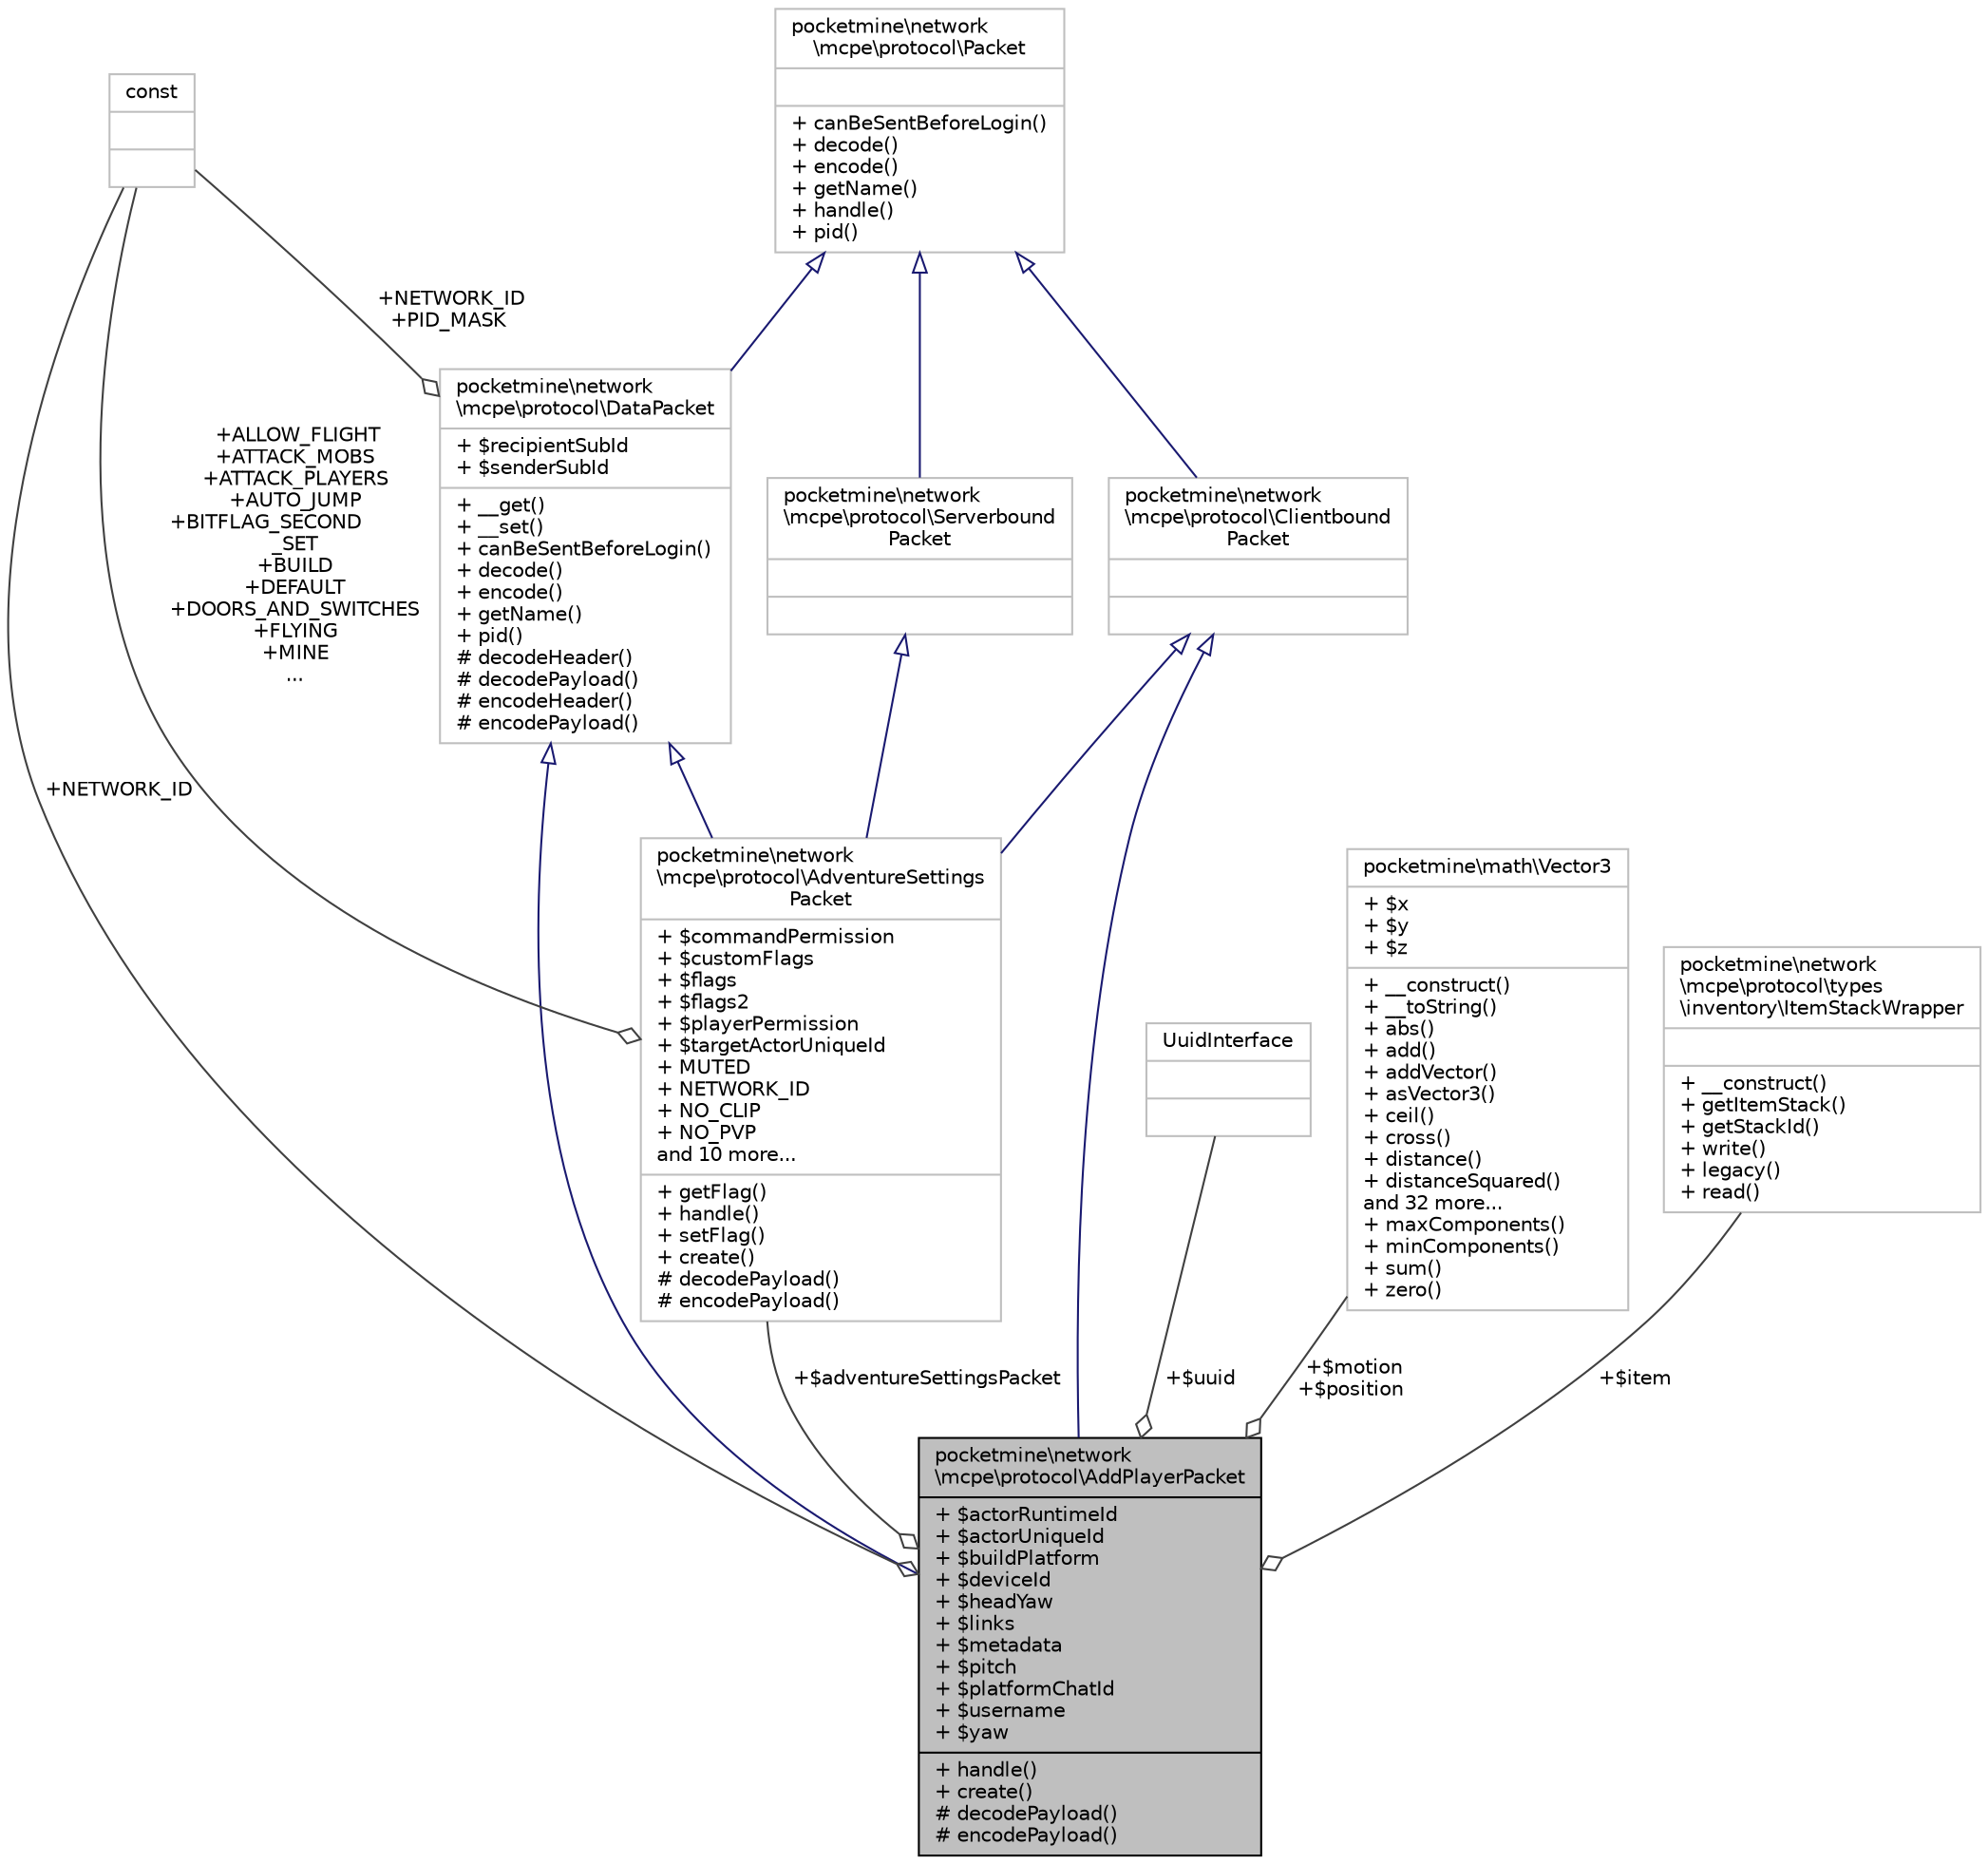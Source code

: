 digraph "pocketmine\network\mcpe\protocol\AddPlayerPacket"
{
 // INTERACTIVE_SVG=YES
 // LATEX_PDF_SIZE
  edge [fontname="Helvetica",fontsize="10",labelfontname="Helvetica",labelfontsize="10"];
  node [fontname="Helvetica",fontsize="10",shape=record];
  Node1 [label="{pocketmine\\network\l\\mcpe\\protocol\\AddPlayerPacket\n|+ $actorRuntimeId\l+ $actorUniqueId\l+ $buildPlatform\l+ $deviceId\l+ $headYaw\l+ $links\l+ $metadata\l+ $pitch\l+ $platformChatId\l+ $username\l+ $yaw\l|+ handle()\l+ create()\l# decodePayload()\l# encodePayload()\l}",height=0.2,width=0.4,color="black", fillcolor="grey75", style="filled", fontcolor="black",tooltip=" "];
  Node2 -> Node1 [dir="back",color="midnightblue",fontsize="10",style="solid",arrowtail="onormal",fontname="Helvetica"];
  Node2 [label="{pocketmine\\network\l\\mcpe\\protocol\\DataPacket\n|+ $recipientSubId\l+ $senderSubId\l|+ __get()\l+ __set()\l+ canBeSentBeforeLogin()\l+ decode()\l+ encode()\l+ getName()\l+ pid()\l# decodeHeader()\l# decodePayload()\l# encodeHeader()\l# encodePayload()\l}",height=0.2,width=0.4,color="grey75", fillcolor="white", style="filled",URL="$d1/ddb/classpocketmine_1_1network_1_1mcpe_1_1protocol_1_1_data_packet.html",tooltip=" "];
  Node3 -> Node2 [dir="back",color="midnightblue",fontsize="10",style="solid",arrowtail="onormal",fontname="Helvetica"];
  Node3 [label="{pocketmine\\network\l\\mcpe\\protocol\\Packet\n||+ canBeSentBeforeLogin()\l+ decode()\l+ encode()\l+ getName()\l+ handle()\l+ pid()\l}",height=0.2,width=0.4,color="grey75", fillcolor="white", style="filled",URL="$d4/d5d/interfacepocketmine_1_1network_1_1mcpe_1_1protocol_1_1_packet.html",tooltip=" "];
  Node4 -> Node2 [color="grey25",fontsize="10",style="solid",label=" +NETWORK_ID\n+PID_MASK" ,arrowhead="odiamond",fontname="Helvetica"];
  Node4 [label="{const\n||}",height=0.2,width=0.4,color="grey75", fillcolor="white", style="filled",tooltip=" "];
  Node5 -> Node1 [dir="back",color="midnightblue",fontsize="10",style="solid",arrowtail="onormal",fontname="Helvetica"];
  Node5 [label="{pocketmine\\network\l\\mcpe\\protocol\\Clientbound\lPacket\n||}",height=0.2,width=0.4,color="grey75", fillcolor="white", style="filled",URL="$da/d77/interfacepocketmine_1_1network_1_1mcpe_1_1protocol_1_1_clientbound_packet.html",tooltip=" "];
  Node3 -> Node5 [dir="back",color="midnightblue",fontsize="10",style="solid",arrowtail="onormal",fontname="Helvetica"];
  Node4 -> Node1 [color="grey25",fontsize="10",style="solid",label=" +NETWORK_ID" ,arrowhead="odiamond",fontname="Helvetica"];
  Node6 -> Node1 [color="grey25",fontsize="10",style="solid",label=" +$uuid" ,arrowhead="odiamond",fontname="Helvetica"];
  Node6 [label="{UuidInterface\n||}",height=0.2,width=0.4,color="grey75", fillcolor="white", style="filled",tooltip=" "];
  Node7 -> Node1 [color="grey25",fontsize="10",style="solid",label=" +$motion\n+$position" ,arrowhead="odiamond",fontname="Helvetica"];
  Node7 [label="{pocketmine\\math\\Vector3\n|+ $x\l+ $y\l+ $z\l|+ __construct()\l+ __toString()\l+ abs()\l+ add()\l+ addVector()\l+ asVector3()\l+ ceil()\l+ cross()\l+ distance()\l+ distanceSquared()\land 32 more...\l+ maxComponents()\l+ minComponents()\l+ sum()\l+ zero()\l}",height=0.2,width=0.4,color="grey75", fillcolor="white", style="filled",URL="$d2/d90/classpocketmine_1_1math_1_1_vector3.html",tooltip=" "];
  Node8 -> Node1 [color="grey25",fontsize="10",style="solid",label=" +$item" ,arrowhead="odiamond",fontname="Helvetica"];
  Node8 [label="{pocketmine\\network\l\\mcpe\\protocol\\types\l\\inventory\\ItemStackWrapper\n||+ __construct()\l+ getItemStack()\l+ getStackId()\l+ write()\l+ legacy()\l+ read()\l}",height=0.2,width=0.4,color="grey75", fillcolor="white", style="filled",URL="$dd/ded/classpocketmine_1_1network_1_1mcpe_1_1protocol_1_1types_1_1inventory_1_1_item_stack_wrapper.html",tooltip=" "];
  Node9 -> Node1 [color="grey25",fontsize="10",style="solid",label=" +$adventureSettingsPacket" ,arrowhead="odiamond",fontname="Helvetica"];
  Node9 [label="{pocketmine\\network\l\\mcpe\\protocol\\AdventureSettings\lPacket\n|+ $commandPermission\l+ $customFlags\l+ $flags\l+ $flags2\l+ $playerPermission\l+ $targetActorUniqueId\l+ MUTED\l+ NETWORK_ID\l+ NO_CLIP\l+ NO_PVP\land 10 more...\l|+ getFlag()\l+ handle()\l+ setFlag()\l+ create()\l# decodePayload()\l# encodePayload()\l}",height=0.2,width=0.4,color="grey75", fillcolor="white", style="filled",URL="$d1/d08/classpocketmine_1_1network_1_1mcpe_1_1protocol_1_1_adventure_settings_packet.html",tooltip=" "];
  Node2 -> Node9 [dir="back",color="midnightblue",fontsize="10",style="solid",arrowtail="onormal",fontname="Helvetica"];
  Node5 -> Node9 [dir="back",color="midnightblue",fontsize="10",style="solid",arrowtail="onormal",fontname="Helvetica"];
  Node10 -> Node9 [dir="back",color="midnightblue",fontsize="10",style="solid",arrowtail="onormal",fontname="Helvetica"];
  Node10 [label="{pocketmine\\network\l\\mcpe\\protocol\\Serverbound\lPacket\n||}",height=0.2,width=0.4,color="grey75", fillcolor="white", style="filled",URL="$dd/de6/interfacepocketmine_1_1network_1_1mcpe_1_1protocol_1_1_serverbound_packet.html",tooltip=" "];
  Node3 -> Node10 [dir="back",color="midnightblue",fontsize="10",style="solid",arrowtail="onormal",fontname="Helvetica"];
  Node4 -> Node9 [color="grey25",fontsize="10",style="solid",label=" +ALLOW_FLIGHT\n+ATTACK_MOBS\n+ATTACK_PLAYERS\n+AUTO_JUMP\n+BITFLAG_SECOND\l_SET\n+BUILD\n+DEFAULT\n+DOORS_AND_SWITCHES\n+FLYING\n+MINE\n..." ,arrowhead="odiamond",fontname="Helvetica"];
}
